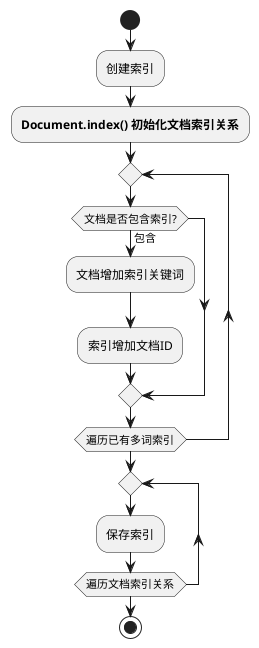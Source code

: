 @startuml
start
:创建索引;
:**Document.index() 初始化文档索引关系**;
repeat
  if (文档是否包含索引?) then (包含)
    :文档增加索引关键词;
    :索引增加文档ID;
  endif
repeat while (遍历已有多词索引)
repeat
  :保存索引;
repeat while (遍历文档索引关系)

stop
@enduml

